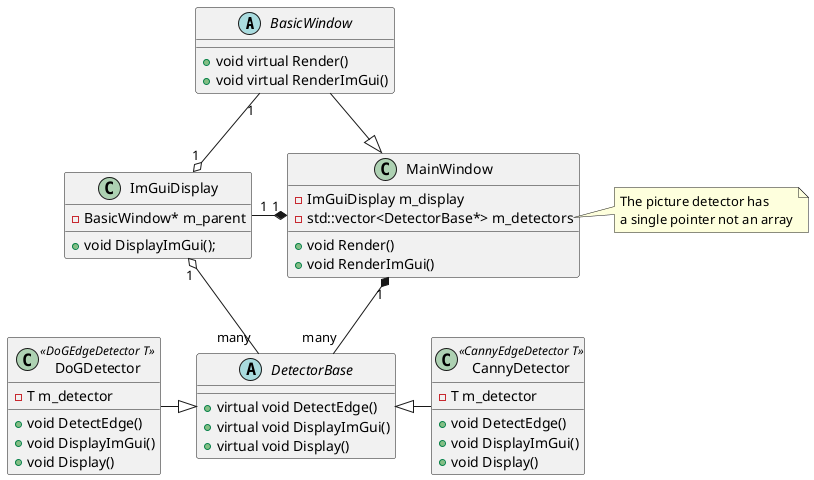 @startuml
abstract BasicWindow{
+ void virtual Render()
+ void virtual RenderImGui()
}

class MainWindow{
+ void Render()
+ void RenderImGui()
- ImGuiDisplay m_display
- std::vector<DetectorBase*> m_detectors
}

class ImGuiDisplay{
+ void DisplayImGui();
- BasicWindow* m_parent
}

abstract DetectorBase{
+ virtual void DetectEdge()
+ virtual void DisplayImGui()
+ virtual void Display()
}

class CannyDetector <<CannyEdgeDetector T>>{
+ void DetectEdge()
+ void DisplayImGui()
+ void Display()
- T m_detector
}

class DoGDetector <<DoGEdgeDetector T>>{
+ void DetectEdge()
+ void DisplayImGui()
+ void Display()
- T m_detector
}

MainWindow <|-up- BasicWindow
DetectorBase <|-Right- CannyDetector
DetectorBase <|-Left- DoGDetector
MainWindow "1" *-Left- "1" ImGuiDisplay
ImGuiDisplay "1" o-up- "1" BasicWindow
MainWindow "1" *-- "many" DetectorBase
ImGuiDisplay "1" o-- "many" DetectorBase
note Right of MainWindow::m_detectors
    The picture detector has
    a single pointer not an array
end note
@enduml
